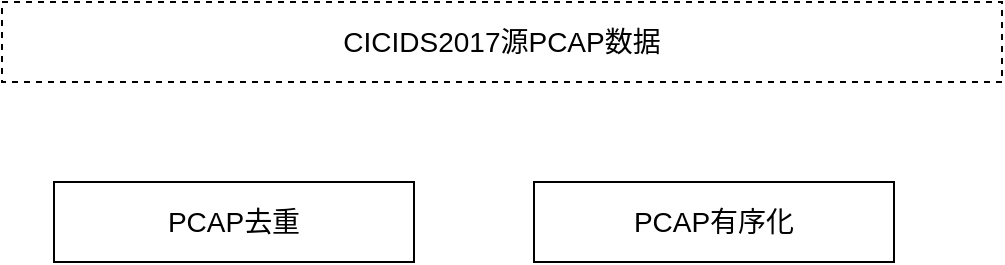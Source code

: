 <mxfile version="24.2.8" type="github">
  <diagram name="第 1 页" id="OkPsT_IW5kjx7w04LjVZ">
    <mxGraphModel dx="782" dy="702" grid="1" gridSize="10" guides="1" tooltips="1" connect="1" arrows="1" fold="1" page="1" pageScale="1" pageWidth="827" pageHeight="1169" math="0" shadow="0">
      <root>
        <mxCell id="0" />
        <mxCell id="1" parent="0" />
        <mxCell id="D_5Hzrj7gXOV7BN0E7Wh-1" value="&lt;font style=&quot;font-size: 14px;&quot;&gt;CICIDS2017源PCAP数据&lt;/font&gt;" style="rounded=0;whiteSpace=wrap;html=1;dashed=1;" vertex="1" parent="1">
          <mxGeometry x="164" y="40" width="500" height="40" as="geometry" />
        </mxCell>
        <mxCell id="D_5Hzrj7gXOV7BN0E7Wh-4" value="&lt;font style=&quot;font-size: 14px;&quot;&gt;PCAP&lt;/font&gt;&lt;span style=&quot;font-size: 14px; background-color: initial;&quot;&gt;去重&lt;/span&gt;" style="rounded=0;whiteSpace=wrap;html=1;" vertex="1" parent="1">
          <mxGeometry x="190" y="130" width="180" height="40" as="geometry" />
        </mxCell>
        <mxCell id="D_5Hzrj7gXOV7BN0E7Wh-7" value="&lt;font style=&quot;font-size: 14px;&quot;&gt;PCAP有序化&lt;/font&gt;" style="rounded=0;whiteSpace=wrap;html=1;" vertex="1" parent="1">
          <mxGeometry x="430" y="130" width="180" height="40" as="geometry" />
        </mxCell>
      </root>
    </mxGraphModel>
  </diagram>
</mxfile>
